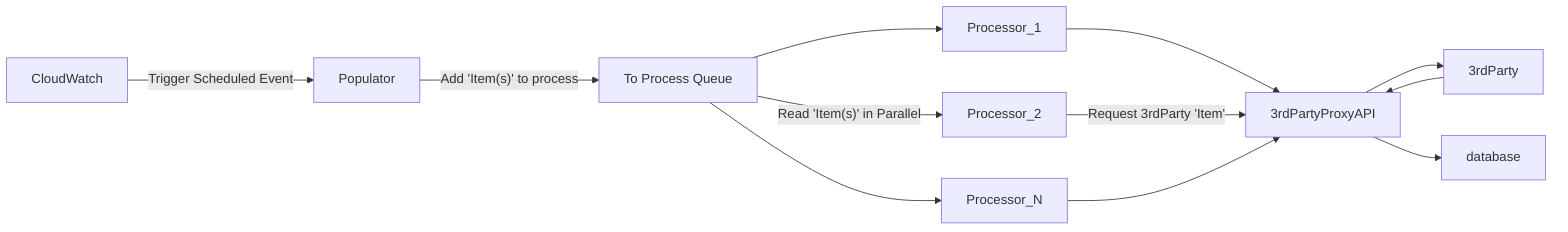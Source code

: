 graph LR;

CloudWatch --Trigger Scheduled Event--> Populator;

Populator --"Add 'Item(s)' to process"--> sqs[To Process Queue];

sqs --> Processor_1;
sqs --"Read 'Item(s)' in Parallel"--> Processor_2;
sqs --> Processor_N;

Processor_1 --> 3rdPartyProxyAPI;
Processor_2 --"Request 3rdParty 'Item'"--> 3rdPartyProxyAPI;
Processor_N --> 3rdPartyProxyAPI;

3rdPartyProxyAPI --> 3rdParty;
3rdParty --> 3rdPartyProxyAPI;

3rdPartyProxyAPI --> Database[database];